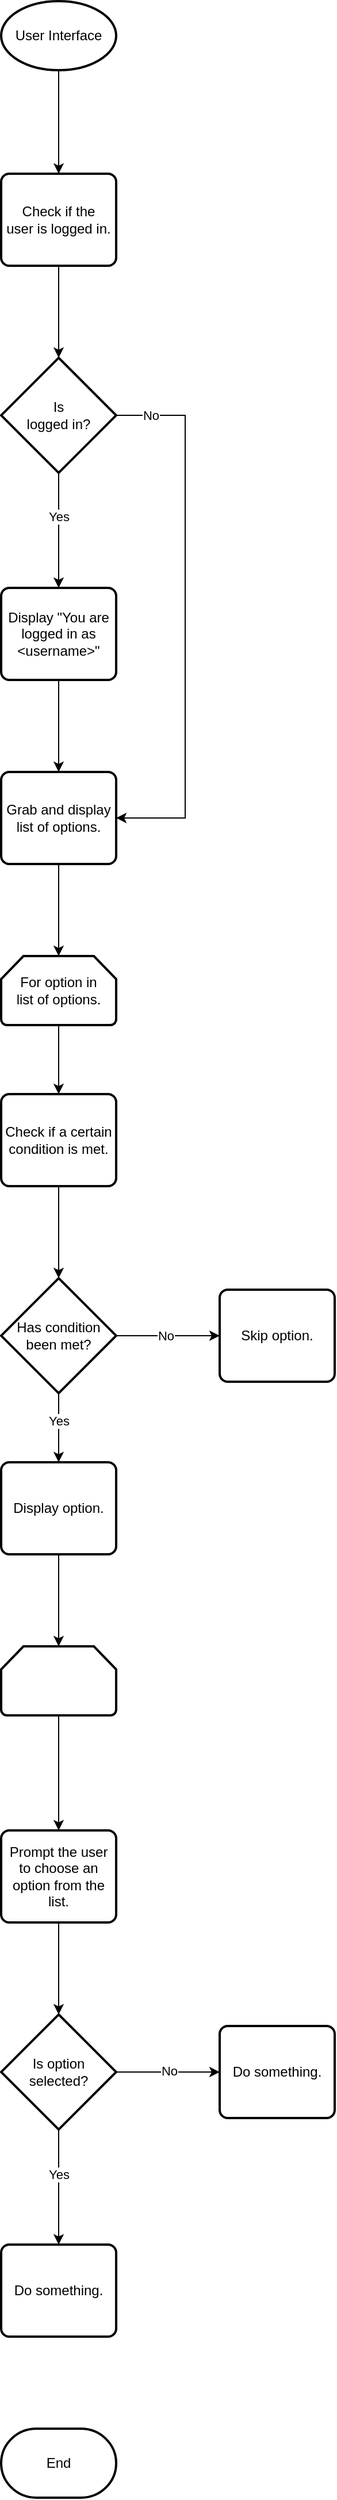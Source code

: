 <mxfile version="26.2.2">
  <diagram name="User Interface" id="s0xbRIua-veEamaIARYL">
    <mxGraphModel dx="523" dy="249" grid="1" gridSize="10" guides="1" tooltips="1" connect="1" arrows="1" fold="1" page="1" pageScale="1" pageWidth="827" pageHeight="1169" math="0" shadow="0">
      <root>
        <mxCell id="0" />
        <mxCell id="1" parent="0" />
        <mxCell id="FzfTqK7u0cTNlNV69uje-3" style="edgeStyle=orthogonalEdgeStyle;rounded=0;orthogonalLoop=1;jettySize=auto;html=1;exitX=0.5;exitY=1;exitDx=0;exitDy=0;exitPerimeter=0;entryX=0.5;entryY=0;entryDx=0;entryDy=0;" edge="1" parent="1" source="FzfTqK7u0cTNlNV69uje-1" target="FzfTqK7u0cTNlNV69uje-2">
          <mxGeometry relative="1" as="geometry" />
        </mxCell>
        <mxCell id="FzfTqK7u0cTNlNV69uje-1" value="User Interface" style="strokeWidth=2;html=1;shape=mxgraph.flowchart.start_1;whiteSpace=wrap;" vertex="1" parent="1">
          <mxGeometry x="370" y="50" width="100" height="60" as="geometry" />
        </mxCell>
        <mxCell id="FzfTqK7u0cTNlNV69uje-2" value="Check if the&lt;div&gt;user is logged in.&lt;/div&gt;" style="rounded=1;whiteSpace=wrap;html=1;absoluteArcSize=1;arcSize=14;strokeWidth=2;" vertex="1" parent="1">
          <mxGeometry x="370" y="200" width="100" height="80" as="geometry" />
        </mxCell>
        <mxCell id="FzfTqK7u0cTNlNV69uje-7" style="edgeStyle=orthogonalEdgeStyle;rounded=0;orthogonalLoop=1;jettySize=auto;html=1;exitX=0.5;exitY=1;exitDx=0;exitDy=0;exitPerimeter=0;entryX=0.5;entryY=0;entryDx=0;entryDy=0;" edge="1" parent="1" source="FzfTqK7u0cTNlNV69uje-4" target="FzfTqK7u0cTNlNV69uje-6">
          <mxGeometry relative="1" as="geometry" />
        </mxCell>
        <mxCell id="FzfTqK7u0cTNlNV69uje-8" value="Yes" style="edgeLabel;html=1;align=center;verticalAlign=middle;resizable=0;points=[];" vertex="1" connectable="0" parent="FzfTqK7u0cTNlNV69uje-7">
          <mxGeometry x="-0.237" y="1" relative="1" as="geometry">
            <mxPoint x="-1" as="offset" />
          </mxGeometry>
        </mxCell>
        <mxCell id="FzfTqK7u0cTNlNV69uje-9" style="edgeStyle=orthogonalEdgeStyle;rounded=0;orthogonalLoop=1;jettySize=auto;html=1;exitX=1;exitY=0.5;exitDx=0;exitDy=0;exitPerimeter=0;entryX=1;entryY=0.5;entryDx=0;entryDy=0;" edge="1" parent="1" source="FzfTqK7u0cTNlNV69uje-4" target="FzfTqK7u0cTNlNV69uje-11">
          <mxGeometry relative="1" as="geometry">
            <mxPoint x="560" y="410.048" as="targetPoint" />
            <Array as="points">
              <mxPoint x="530" y="410" />
              <mxPoint x="530" y="760" />
            </Array>
          </mxGeometry>
        </mxCell>
        <mxCell id="FzfTqK7u0cTNlNV69uje-10" value="No" style="edgeLabel;html=1;align=center;verticalAlign=middle;resizable=0;points=[];" vertex="1" connectable="0" parent="FzfTqK7u0cTNlNV69uje-9">
          <mxGeometry x="-0.519" y="1" relative="1" as="geometry">
            <mxPoint x="-31" y="-53" as="offset" />
          </mxGeometry>
        </mxCell>
        <mxCell id="FzfTqK7u0cTNlNV69uje-4" value="Is&lt;div&gt;logged in?&lt;/div&gt;" style="strokeWidth=2;html=1;shape=mxgraph.flowchart.decision;whiteSpace=wrap;" vertex="1" parent="1">
          <mxGeometry x="370" y="360" width="100" height="100" as="geometry" />
        </mxCell>
        <mxCell id="FzfTqK7u0cTNlNV69uje-5" style="edgeStyle=orthogonalEdgeStyle;rounded=0;orthogonalLoop=1;jettySize=auto;html=1;exitX=0.5;exitY=1;exitDx=0;exitDy=0;entryX=0.5;entryY=0;entryDx=0;entryDy=0;entryPerimeter=0;" edge="1" parent="1" source="FzfTqK7u0cTNlNV69uje-2" target="FzfTqK7u0cTNlNV69uje-4">
          <mxGeometry relative="1" as="geometry" />
        </mxCell>
        <mxCell id="FzfTqK7u0cTNlNV69uje-12" style="edgeStyle=orthogonalEdgeStyle;rounded=0;orthogonalLoop=1;jettySize=auto;html=1;exitX=0.5;exitY=1;exitDx=0;exitDy=0;entryX=0.5;entryY=0;entryDx=0;entryDy=0;" edge="1" parent="1" source="FzfTqK7u0cTNlNV69uje-6" target="FzfTqK7u0cTNlNV69uje-11">
          <mxGeometry relative="1" as="geometry" />
        </mxCell>
        <mxCell id="FzfTqK7u0cTNlNV69uje-6" value="Display &quot;You are logged in as &amp;lt;username&amp;gt;&quot;" style="rounded=1;whiteSpace=wrap;html=1;absoluteArcSize=1;arcSize=14;strokeWidth=2;" vertex="1" parent="1">
          <mxGeometry x="370" y="560" width="100" height="80" as="geometry" />
        </mxCell>
        <mxCell id="FzfTqK7u0cTNlNV69uje-11" value="Grab and display list of options." style="rounded=1;whiteSpace=wrap;html=1;absoluteArcSize=1;arcSize=14;strokeWidth=2;" vertex="1" parent="1">
          <mxGeometry x="370" y="720" width="100" height="80" as="geometry" />
        </mxCell>
        <mxCell id="FzfTqK7u0cTNlNV69uje-16" style="edgeStyle=orthogonalEdgeStyle;rounded=0;orthogonalLoop=1;jettySize=auto;html=1;exitX=0.5;exitY=1;exitDx=0;exitDy=0;exitPerimeter=0;entryX=0.5;entryY=0;entryDx=0;entryDy=0;" edge="1" parent="1" source="FzfTqK7u0cTNlNV69uje-13" target="FzfTqK7u0cTNlNV69uje-15">
          <mxGeometry relative="1" as="geometry" />
        </mxCell>
        <mxCell id="FzfTqK7u0cTNlNV69uje-13" value="For option in&lt;div&gt;list of options.&lt;/div&gt;" style="strokeWidth=2;html=1;shape=mxgraph.flowchart.loop_limit;whiteSpace=wrap;" vertex="1" parent="1">
          <mxGeometry x="370" y="880" width="100" height="60" as="geometry" />
        </mxCell>
        <mxCell id="FzfTqK7u0cTNlNV69uje-14" style="edgeStyle=orthogonalEdgeStyle;rounded=0;orthogonalLoop=1;jettySize=auto;html=1;exitX=0.5;exitY=1;exitDx=0;exitDy=0;entryX=0.5;entryY=0;entryDx=0;entryDy=0;entryPerimeter=0;" edge="1" parent="1" source="FzfTqK7u0cTNlNV69uje-11" target="FzfTqK7u0cTNlNV69uje-13">
          <mxGeometry relative="1" as="geometry" />
        </mxCell>
        <mxCell id="FzfTqK7u0cTNlNV69uje-15" value="Check if a certain&lt;div&gt;condition is met.&lt;/div&gt;" style="rounded=1;whiteSpace=wrap;html=1;absoluteArcSize=1;arcSize=14;strokeWidth=2;" vertex="1" parent="1">
          <mxGeometry x="370" y="1000" width="100" height="80" as="geometry" />
        </mxCell>
        <mxCell id="FzfTqK7u0cTNlNV69uje-21" style="edgeStyle=orthogonalEdgeStyle;rounded=0;orthogonalLoop=1;jettySize=auto;html=1;exitX=0.5;exitY=1;exitDx=0;exitDy=0;exitPerimeter=0;entryX=0.5;entryY=0;entryDx=0;entryDy=0;" edge="1" parent="1" source="FzfTqK7u0cTNlNV69uje-17" target="FzfTqK7u0cTNlNV69uje-19">
          <mxGeometry relative="1" as="geometry" />
        </mxCell>
        <mxCell id="FzfTqK7u0cTNlNV69uje-22" value="Yes" style="edgeLabel;html=1;align=center;verticalAlign=middle;resizable=0;points=[];" vertex="1" connectable="0" parent="FzfTqK7u0cTNlNV69uje-21">
          <mxGeometry x="-0.221" y="-1" relative="1" as="geometry">
            <mxPoint x="1" as="offset" />
          </mxGeometry>
        </mxCell>
        <mxCell id="FzfTqK7u0cTNlNV69uje-23" style="edgeStyle=orthogonalEdgeStyle;rounded=0;orthogonalLoop=1;jettySize=auto;html=1;exitX=1;exitY=0.5;exitDx=0;exitDy=0;exitPerimeter=0;entryX=0;entryY=0.5;entryDx=0;entryDy=0;" edge="1" parent="1" source="FzfTqK7u0cTNlNV69uje-17" target="FzfTqK7u0cTNlNV69uje-20">
          <mxGeometry relative="1" as="geometry" />
        </mxCell>
        <mxCell id="FzfTqK7u0cTNlNV69uje-24" value="No" style="edgeLabel;html=1;align=center;verticalAlign=middle;resizable=0;points=[];" vertex="1" connectable="0" parent="FzfTqK7u0cTNlNV69uje-23">
          <mxGeometry x="-0.061" relative="1" as="geometry">
            <mxPoint as="offset" />
          </mxGeometry>
        </mxCell>
        <mxCell id="FzfTqK7u0cTNlNV69uje-17" value="Has condition&lt;div&gt;been met?&lt;/div&gt;" style="strokeWidth=2;html=1;shape=mxgraph.flowchart.decision;whiteSpace=wrap;" vertex="1" parent="1">
          <mxGeometry x="370" y="1160" width="100" height="100" as="geometry" />
        </mxCell>
        <mxCell id="FzfTqK7u0cTNlNV69uje-18" style="edgeStyle=orthogonalEdgeStyle;rounded=0;orthogonalLoop=1;jettySize=auto;html=1;exitX=0.5;exitY=1;exitDx=0;exitDy=0;entryX=0.5;entryY=0;entryDx=0;entryDy=0;entryPerimeter=0;" edge="1" parent="1" source="FzfTqK7u0cTNlNV69uje-15" target="FzfTqK7u0cTNlNV69uje-17">
          <mxGeometry relative="1" as="geometry" />
        </mxCell>
        <mxCell id="FzfTqK7u0cTNlNV69uje-19" value="Display option." style="rounded=1;whiteSpace=wrap;html=1;absoluteArcSize=1;arcSize=14;strokeWidth=2;" vertex="1" parent="1">
          <mxGeometry x="370" y="1320" width="100" height="80" as="geometry" />
        </mxCell>
        <mxCell id="FzfTqK7u0cTNlNV69uje-20" value="Skip option." style="rounded=1;whiteSpace=wrap;html=1;absoluteArcSize=1;arcSize=14;strokeWidth=2;" vertex="1" parent="1">
          <mxGeometry x="560" y="1170" width="100" height="80" as="geometry" />
        </mxCell>
        <mxCell id="FzfTqK7u0cTNlNV69uje-28" style="edgeStyle=orthogonalEdgeStyle;rounded=0;orthogonalLoop=1;jettySize=auto;html=1;exitX=0.5;exitY=1;exitDx=0;exitDy=0;exitPerimeter=0;entryX=0.5;entryY=0;entryDx=0;entryDy=0;" edge="1" parent="1" source="FzfTqK7u0cTNlNV69uje-25" target="FzfTqK7u0cTNlNV69uje-27">
          <mxGeometry relative="1" as="geometry" />
        </mxCell>
        <mxCell id="FzfTqK7u0cTNlNV69uje-25" value="" style="strokeWidth=2;html=1;shape=mxgraph.flowchart.loop_limit;whiteSpace=wrap;" vertex="1" parent="1">
          <mxGeometry x="370" y="1480" width="100" height="60" as="geometry" />
        </mxCell>
        <mxCell id="FzfTqK7u0cTNlNV69uje-26" style="edgeStyle=orthogonalEdgeStyle;rounded=0;orthogonalLoop=1;jettySize=auto;html=1;exitX=0.5;exitY=1;exitDx=0;exitDy=0;entryX=0.5;entryY=0;entryDx=0;entryDy=0;entryPerimeter=0;" edge="1" parent="1" source="FzfTqK7u0cTNlNV69uje-19" target="FzfTqK7u0cTNlNV69uje-25">
          <mxGeometry relative="1" as="geometry" />
        </mxCell>
        <mxCell id="FzfTqK7u0cTNlNV69uje-27" value="Prompt the user&lt;div&gt;to choose an option from the list.&lt;/div&gt;" style="rounded=1;whiteSpace=wrap;html=1;absoluteArcSize=1;arcSize=14;strokeWidth=2;" vertex="1" parent="1">
          <mxGeometry x="370" y="1640" width="100" height="80" as="geometry" />
        </mxCell>
        <mxCell id="FzfTqK7u0cTNlNV69uje-32" style="edgeStyle=orthogonalEdgeStyle;rounded=0;orthogonalLoop=1;jettySize=auto;html=1;exitX=0.5;exitY=1;exitDx=0;exitDy=0;exitPerimeter=0;entryX=0.5;entryY=0;entryDx=0;entryDy=0;" edge="1" parent="1" source="FzfTqK7u0cTNlNV69uje-29" target="FzfTqK7u0cTNlNV69uje-31">
          <mxGeometry relative="1" as="geometry" />
        </mxCell>
        <mxCell id="FzfTqK7u0cTNlNV69uje-33" value="Yes" style="edgeLabel;html=1;align=center;verticalAlign=middle;resizable=0;points=[];" vertex="1" connectable="0" parent="FzfTqK7u0cTNlNV69uje-32">
          <mxGeometry x="-0.228" y="1" relative="1" as="geometry">
            <mxPoint x="-1" as="offset" />
          </mxGeometry>
        </mxCell>
        <mxCell id="FzfTqK7u0cTNlNV69uje-36" style="edgeStyle=orthogonalEdgeStyle;rounded=0;orthogonalLoop=1;jettySize=auto;html=1;exitX=1;exitY=0.5;exitDx=0;exitDy=0;exitPerimeter=0;entryX=0;entryY=0.5;entryDx=0;entryDy=0;" edge="1" parent="1" source="FzfTqK7u0cTNlNV69uje-29" target="FzfTqK7u0cTNlNV69uje-34">
          <mxGeometry relative="1" as="geometry" />
        </mxCell>
        <mxCell id="FzfTqK7u0cTNlNV69uje-37" value="No" style="edgeLabel;html=1;align=center;verticalAlign=middle;resizable=0;points=[];" vertex="1" connectable="0" parent="FzfTqK7u0cTNlNV69uje-36">
          <mxGeometry x="0.023" y="1" relative="1" as="geometry">
            <mxPoint as="offset" />
          </mxGeometry>
        </mxCell>
        <mxCell id="FzfTqK7u0cTNlNV69uje-29" value="Is option&lt;div&gt;selected?&lt;/div&gt;" style="strokeWidth=2;html=1;shape=mxgraph.flowchart.decision;whiteSpace=wrap;" vertex="1" parent="1">
          <mxGeometry x="370" y="1800" width="100" height="100" as="geometry" />
        </mxCell>
        <mxCell id="FzfTqK7u0cTNlNV69uje-30" style="edgeStyle=orthogonalEdgeStyle;rounded=0;orthogonalLoop=1;jettySize=auto;html=1;exitX=0.5;exitY=1;exitDx=0;exitDy=0;entryX=0.5;entryY=0;entryDx=0;entryDy=0;entryPerimeter=0;" edge="1" parent="1" source="FzfTqK7u0cTNlNV69uje-27" target="FzfTqK7u0cTNlNV69uje-29">
          <mxGeometry relative="1" as="geometry" />
        </mxCell>
        <mxCell id="FzfTqK7u0cTNlNV69uje-31" value="Do something." style="rounded=1;whiteSpace=wrap;html=1;absoluteArcSize=1;arcSize=14;strokeWidth=2;" vertex="1" parent="1">
          <mxGeometry x="370" y="2000" width="100" height="80" as="geometry" />
        </mxCell>
        <mxCell id="FzfTqK7u0cTNlNV69uje-34" value="Do something." style="rounded=1;whiteSpace=wrap;html=1;absoluteArcSize=1;arcSize=14;strokeWidth=2;" vertex="1" parent="1">
          <mxGeometry x="560" y="1810" width="100" height="80" as="geometry" />
        </mxCell>
        <mxCell id="FzfTqK7u0cTNlNV69uje-38" value="End" style="strokeWidth=2;html=1;shape=mxgraph.flowchart.terminator;whiteSpace=wrap;" vertex="1" parent="1">
          <mxGeometry x="370" y="2160" width="100" height="60" as="geometry" />
        </mxCell>
      </root>
    </mxGraphModel>
  </diagram>
</mxfile>
